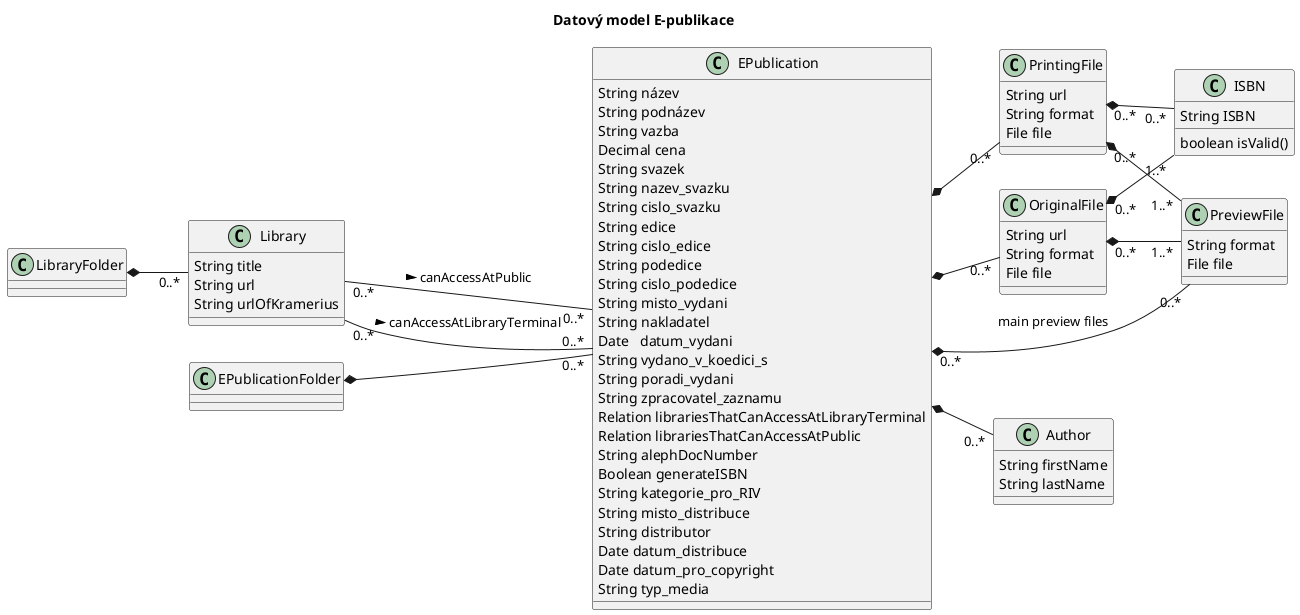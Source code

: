 @startuml
skinparam componentStyle uml2
left to right direction
title Datový model E-publikace

class Library {
      String title
      String url
      String urlOfKramerius
}

class ISBN {
      String ISBN
      boolean isValid()
}

class PreviewFile {
      String format
      File file
}

class OriginalFile {
      String url
      String format
      File file
}

class Author {
      String firstName
      String lastName
}

class PrintingFile {
      String url
      String format
      File file
}

class EPublication {
      String název  
      String podnázev
      String vazba 
      Decimal cena 
      String svazek
      String nazev_svazku
      String cislo_svazku
      String edice
      String cislo_edice
      String podedice
      String cislo_podedice
      String misto_vydani
      String nakladatel
      Date   datum_vydani
      String vydano_v_koedici_s
      String poradi_vydani
      String zpracovatel_zaznamu
      Relation librariesThatCanAccessAtLibraryTerminal
      Relation librariesThatCanAccessAtPublic
      String alephDocNumber
      Boolean generateISBN
      String kategorie_pro_RIV
      String misto_distribuce
      String distributor
      Date datum_distribuce
      Date datum_pro_copyright
      String typ_media
}

class EPublicationFolder {
      
}

class LibraryFolder {
}

Library "0..*" -- "0..*" EPublication: canAccessAtLibraryTerminal >
Library "0..*" -- "0..*" EPublication: canAccessAtPublic >
EPublication *-- "0..*" OriginalFile
EPublication *-- "0..*" PrintingFile
EPublication *-- "0..*" Author
EPublication "0..*" *-- "0..*" PreviewFile: main preview files
OriginalFile "0..*" *-- "1..*" ISBN
PrintingFile "0..*" *-- "0..*" ISBN
OriginalFile "0..*" *-- "1..*" PreviewFile
PrintingFile "0..*" *-- "1..*" PreviewFile
EPublicationFolder *-- "0..*" EPublication
LibraryFolder *-- "0..*" Library

@enduml
